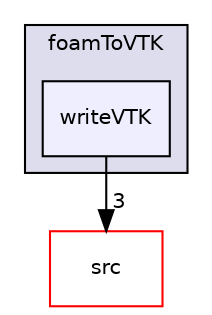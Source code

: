 digraph "applications/utilities/postProcessing/dataConversion/foamToVTK/foamToVTK/writeVTK" {
  bgcolor=transparent;
  compound=true
  node [ fontsize="10", fontname="Helvetica"];
  edge [ labelfontsize="10", labelfontname="Helvetica"];
  subgraph clusterdir_693ba0d9de58af90fe9d505556b56bd4 {
    graph [ bgcolor="#ddddee", pencolor="black", label="foamToVTK" fontname="Helvetica", fontsize="10", URL="dir_693ba0d9de58af90fe9d505556b56bd4.html"]
  dir_9c96215db306c40584d93ef007a19d99 [shape=box, label="writeVTK", style="filled", fillcolor="#eeeeff", pencolor="black", URL="dir_9c96215db306c40584d93ef007a19d99.html"];
  }
  dir_68267d1309a1af8e8297ef4c3efbcdba [shape=box label="src" color="red" URL="dir_68267d1309a1af8e8297ef4c3efbcdba.html"];
  dir_9c96215db306c40584d93ef007a19d99->dir_68267d1309a1af8e8297ef4c3efbcdba [headlabel="3", labeldistance=1.5 headhref="dir_000629_000738.html"];
}
